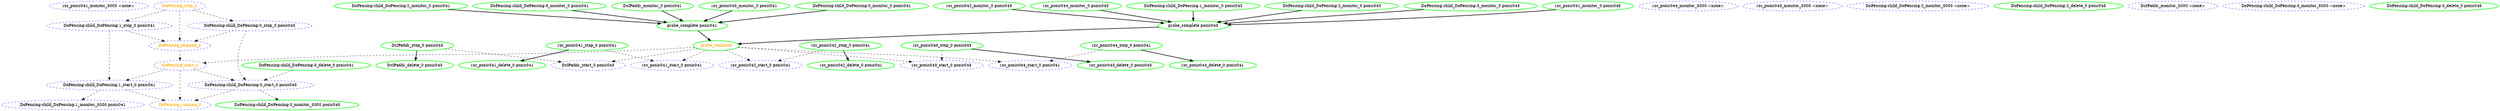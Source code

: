 digraph "g" {
	size = "30,30"
"rsc_posic041_monitor_5000 <none>" [ style="dashed" color="blue" fontcolor="black" ]
"DoFencing:child_DoFencing:0_delete_0 posic041" [ style=bold color="green" fontcolor="black" ]
"DoFencing:child_DoFencing:1_monitor_5000 posic041" [ style="dashed" color="blue" fontcolor="black" ]
"rsc_posic044_monitor_5000 <none>" [ style="dashed" color="blue" fontcolor="black" ]
"rsc_posic043_monitor_5000 <none>" [ style="dashed" color="blue" fontcolor="black" ]
"DoFencing:child_DoFencing:2_monitor_5000 <none>" [ style="dashed" color="blue" fontcolor="black" ]
"DoFencing:child_DoFencing:2_delete_0 posic043" [ style=bold color="green" fontcolor="black" ]
"DcIPaddr_monitor_5000 <none>" [ style="dashed" color="blue" fontcolor="black" ]
"DoFencing:child_DoFencing:3_monitor_5000 <none>" [ style="dashed" color="blue" fontcolor="black" ]
"DoFencing:child_DoFencing:3_delete_0 posic043" [ style=bold color="green" fontcolor="black" ]
"probe_complete" [ style=bold color="green" fontcolor="orange" ]
"probe_complete posic041" [ style=bold color="green" fontcolor="black" ]
"DcIPaddr_monitor_0 posic041" [ style=bold color="green" fontcolor="black" ]
"rsc_posic043_monitor_0 posic041" [ style=bold color="green" fontcolor="black" ]
"DoFencing:child_DoFencing:0_monitor_0 posic041" [ style=bold color="green" fontcolor="black" ]
"DoFencing:child_DoFencing:2_monitor_0 posic041" [ style=bold color="green" fontcolor="black" ]
"DoFencing:child_DoFencing:3_monitor_0 posic041" [ style=bold color="green" fontcolor="black" ]
"probe_complete posic043" [ style=bold color="green" fontcolor="black" ]
"rsc_posic041_monitor_0 posic043" [ style=bold color="green" fontcolor="black" ]
"rsc_posic042_monitor_0 posic043" [ style=bold color="green" fontcolor="black" ]
"rsc_posic044_monitor_0 posic043" [ style=bold color="green" fontcolor="black" ]
"DoFencing:child_DoFencing:1_monitor_0 posic043" [ style=bold color="green" fontcolor="black" ]
"DoFencing:child_DoFencing:2_monitor_0 posic043" [ style=bold color="green" fontcolor="black" ]
"DoFencing:child_DoFencing:3_monitor_0 posic043" [ style=bold color="green" fontcolor="black" ]
"DcIPaddr_stop_0 posic043" [ style=bold color="green" fontcolor="black" ]
"DcIPaddr_start_0 posic043" [ style="dashed" color="blue" fontcolor="black" ]
"DcIPaddr_delete_0 posic043" [ style=bold color="green" fontcolor="black" ]
"rsc_posic041_stop_0 posic041" [ style=bold color="green" fontcolor="black" ]
"rsc_posic041_start_0 posic041" [ style="dashed" color="blue" fontcolor="black" ]
"rsc_posic041_delete_0 posic041" [ style=bold color="green" fontcolor="black" ]
"rsc_posic042_stop_0 posic041" [ style=bold color="green" fontcolor="black" ]
"rsc_posic042_start_0 posic041" [ style="dashed" color="blue" fontcolor="black" ]
"rsc_posic042_delete_0 posic041" [ style=bold color="green" fontcolor="black" ]
"rsc_posic043_stop_0 posic043" [ style=bold color="green" fontcolor="black" ]
"rsc_posic043_start_0 posic043" [ style="dashed" color="blue" fontcolor="black" ]
"rsc_posic043_delete_0 posic043" [ style=bold color="green" fontcolor="black" ]
"rsc_posic044_start_0 posic041" [ style="dashed" color="blue" fontcolor="black" ]
"rsc_posic044_stop_0 posic041" [ style=bold color="green" fontcolor="black" ]
"rsc_posic044_delete_0 posic041" [ style=bold color="green" fontcolor="black" ]
"DoFencing:child_DoFencing:0_stop_0 posic043" [ style="dashed" color="blue" fontcolor="black" ]
"DoFencing:child_DoFencing:0_start_0 posic043" [ style="dashed" color="blue" fontcolor="black" ]
"DoFencing:child_DoFencing:0_monitor_5000 posic043" [ style=bold color="green" fontcolor="black" ]
"DoFencing:child_DoFencing:1_stop_0 posic041" [ style="dashed" color="blue" fontcolor="black" ]
"DoFencing:child_DoFencing:1_start_0 posic041" [ style="dashed" color="blue" fontcolor="black" ]
"DoFencing_start_0" [ style="dashed" color="blue" fontcolor="orange" ]
"DoFencing_running_0" [ style="dashed" color="blue" fontcolor="orange" ]
"DoFencing_stop_0" [ style="dashed" color="blue" fontcolor="orange" ]
"DoFencing_stopped_0" [ style="dashed" color="blue" fontcolor="orange" ]
"DoFencing:child_DoFencing:1_start_0 posic041" -> "DoFencing:child_DoFencing:1_monitor_5000 posic041" [ style = dashed]
"probe_complete posic041" -> "probe_complete" [ style = bold]
"probe_complete posic043" -> "probe_complete" [ style = bold]
"DcIPaddr_monitor_0 posic041" -> "probe_complete posic041" [ style = bold]
"rsc_posic043_monitor_0 posic041" -> "probe_complete posic041" [ style = bold]
"DoFencing:child_DoFencing:0_monitor_0 posic041" -> "probe_complete posic041" [ style = bold]
"DoFencing:child_DoFencing:2_monitor_0 posic041" -> "probe_complete posic041" [ style = bold]
"DoFencing:child_DoFencing:3_monitor_0 posic041" -> "probe_complete posic041" [ style = bold]
"rsc_posic041_monitor_0 posic043" -> "probe_complete posic043" [ style = bold]
"rsc_posic042_monitor_0 posic043" -> "probe_complete posic043" [ style = bold]
"rsc_posic044_monitor_0 posic043" -> "probe_complete posic043" [ style = bold]
"DoFencing:child_DoFencing:1_monitor_0 posic043" -> "probe_complete posic043" [ style = bold]
"DoFencing:child_DoFencing:2_monitor_0 posic043" -> "probe_complete posic043" [ style = bold]
"DoFencing:child_DoFencing:3_monitor_0 posic043" -> "probe_complete posic043" [ style = bold]
"probe_complete" -> "DcIPaddr_start_0 posic043" [ style = dashed]
"DcIPaddr_stop_0 posic043" -> "DcIPaddr_start_0 posic043" [ style = dashed]
"DcIPaddr_stop_0 posic043" -> "DcIPaddr_delete_0 posic043" [ style = bold]
"probe_complete" -> "rsc_posic041_start_0 posic041" [ style = dashed]
"rsc_posic041_stop_0 posic041" -> "rsc_posic041_start_0 posic041" [ style = dashed]
"rsc_posic041_stop_0 posic041" -> "rsc_posic041_delete_0 posic041" [ style = bold]
"probe_complete" -> "rsc_posic042_start_0 posic041" [ style = dashed]
"rsc_posic042_stop_0 posic041" -> "rsc_posic042_start_0 posic041" [ style = dashed]
"rsc_posic042_stop_0 posic041" -> "rsc_posic042_delete_0 posic041" [ style = bold]
"probe_complete" -> "rsc_posic043_start_0 posic043" [ style = dashed]
"rsc_posic043_stop_0 posic043" -> "rsc_posic043_start_0 posic043" [ style = dashed]
"rsc_posic043_stop_0 posic043" -> "rsc_posic043_delete_0 posic043" [ style = bold]
"probe_complete" -> "rsc_posic044_start_0 posic041" [ style = dashed]
"rsc_posic044_stop_0 posic041" -> "rsc_posic044_start_0 posic041" [ style = dashed]
"rsc_posic044_stop_0 posic041" -> "rsc_posic044_delete_0 posic041" [ style = bold]
"DoFencing_stop_0" -> "DoFencing:child_DoFencing:0_stop_0 posic043" [ style = dashed]
"DoFencing:child_DoFencing:0_delete_0 posic041" -> "DoFencing:child_DoFencing:0_start_0 posic043" [ style = dashed]
"DoFencing:child_DoFencing:0_stop_0 posic043" -> "DoFencing:child_DoFencing:0_start_0 posic043" [ style = dashed]
"DoFencing_start_0" -> "DoFencing:child_DoFencing:0_start_0 posic043" [ style = dashed]
"DoFencing:child_DoFencing:0_start_0 posic043" -> "DoFencing:child_DoFencing:0_monitor_5000 posic043" [ style = dashed]
"DoFencing_stop_0" -> "DoFencing:child_DoFencing:1_stop_0 posic041" [ style = dashed]
"DoFencing:child_DoFencing:1_stop_0 posic041" -> "DoFencing:child_DoFencing:1_start_0 posic041" [ style = dashed]
"DoFencing_start_0" -> "DoFencing:child_DoFencing:1_start_0 posic041" [ style = dashed]
"probe_complete" -> "DoFencing_start_0" [ style = dashed]
"DoFencing_stopped_0" -> "DoFencing_start_0" [ style = dashed]
"DoFencing_start_0" -> "DoFencing_running_0" [ style = dashed]
"DoFencing:child_DoFencing:0_start_0 posic043" -> "DoFencing_running_0" [ style = dashed]
"DoFencing:child_DoFencing:1_start_0 posic041" -> "DoFencing_running_0" [ style = dashed]
"DoFencing_stop_0" -> "DoFencing_stopped_0" [ style = dashed]
"DoFencing:child_DoFencing:0_stop_0 posic043" -> "DoFencing_stopped_0" [ style = dashed]
"DoFencing:child_DoFencing:1_stop_0 posic041" -> "DoFencing_stopped_0" [ style = dashed]
}
